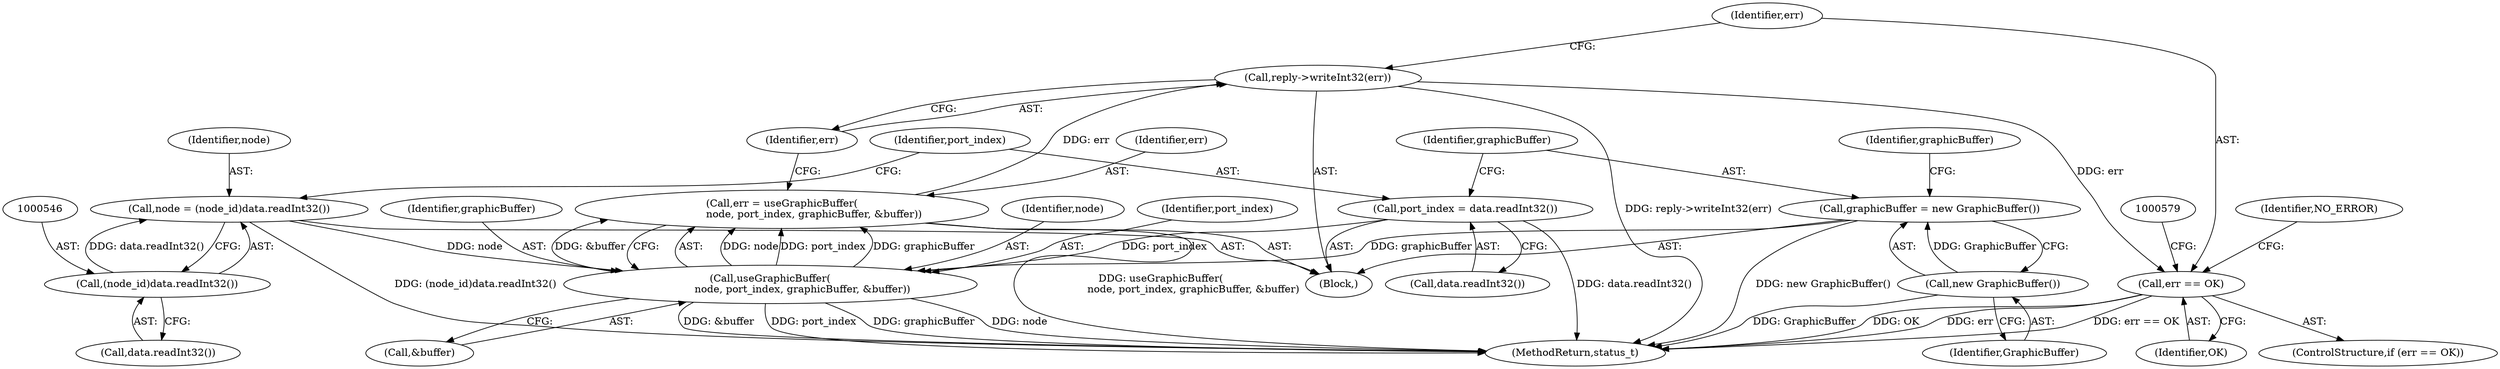 digraph "0_Android_8d87321b704cb3f88e8cae668937d001fd63d5e3@API" {
"1000570" [label="(Call,reply->writeInt32(err))"];
"1000562" [label="(Call,err = useGraphicBuffer(\n                    node, port_index, graphicBuffer, &buffer))"];
"1000564" [label="(Call,useGraphicBuffer(\n                    node, port_index, graphicBuffer, &buffer))"];
"1000543" [label="(Call,node = (node_id)data.readInt32())"];
"1000545" [label="(Call,(node_id)data.readInt32())"];
"1000549" [label="(Call,port_index = data.readInt32())"];
"1000553" [label="(Call,graphicBuffer = new GraphicBuffer())"];
"1000555" [label="(Call,new GraphicBuffer())"];
"1000573" [label="(Call,err == OK)"];
"1001207" [label="(MethodReturn,status_t)"];
"1000572" [label="(ControlStructure,if (err == OK))"];
"1000554" [label="(Identifier,graphicBuffer)"];
"1000547" [label="(Call,data.readInt32())"];
"1000573" [label="(Call,err == OK)"];
"1000574" [label="(Identifier,err)"];
"1000559" [label="(Identifier,graphicBuffer)"];
"1000568" [label="(Call,&buffer)"];
"1000556" [label="(Identifier,GraphicBuffer)"];
"1000549" [label="(Call,port_index = data.readInt32())"];
"1000551" [label="(Call,data.readInt32())"];
"1000550" [label="(Identifier,port_index)"];
"1000562" [label="(Call,err = useGraphicBuffer(\n                    node, port_index, graphicBuffer, &buffer))"];
"1000555" [label="(Call,new GraphicBuffer())"];
"1000545" [label="(Call,(node_id)data.readInt32())"];
"1000543" [label="(Call,node = (node_id)data.readInt32())"];
"1000537" [label="(Block,)"];
"1000566" [label="(Identifier,port_index)"];
"1000564" [label="(Call,useGraphicBuffer(\n                    node, port_index, graphicBuffer, &buffer))"];
"1000567" [label="(Identifier,graphicBuffer)"];
"1000582" [label="(Identifier,NO_ERROR)"];
"1000544" [label="(Identifier,node)"];
"1000565" [label="(Identifier,node)"];
"1000575" [label="(Identifier,OK)"];
"1000570" [label="(Call,reply->writeInt32(err))"];
"1000563" [label="(Identifier,err)"];
"1000553" [label="(Call,graphicBuffer = new GraphicBuffer())"];
"1000571" [label="(Identifier,err)"];
"1000570" -> "1000537"  [label="AST: "];
"1000570" -> "1000571"  [label="CFG: "];
"1000571" -> "1000570"  [label="AST: "];
"1000574" -> "1000570"  [label="CFG: "];
"1000570" -> "1001207"  [label="DDG: reply->writeInt32(err)"];
"1000562" -> "1000570"  [label="DDG: err"];
"1000570" -> "1000573"  [label="DDG: err"];
"1000562" -> "1000537"  [label="AST: "];
"1000562" -> "1000564"  [label="CFG: "];
"1000563" -> "1000562"  [label="AST: "];
"1000564" -> "1000562"  [label="AST: "];
"1000571" -> "1000562"  [label="CFG: "];
"1000562" -> "1001207"  [label="DDG: useGraphicBuffer(\n                    node, port_index, graphicBuffer, &buffer)"];
"1000564" -> "1000562"  [label="DDG: node"];
"1000564" -> "1000562"  [label="DDG: port_index"];
"1000564" -> "1000562"  [label="DDG: graphicBuffer"];
"1000564" -> "1000562"  [label="DDG: &buffer"];
"1000564" -> "1000568"  [label="CFG: "];
"1000565" -> "1000564"  [label="AST: "];
"1000566" -> "1000564"  [label="AST: "];
"1000567" -> "1000564"  [label="AST: "];
"1000568" -> "1000564"  [label="AST: "];
"1000564" -> "1001207"  [label="DDG: &buffer"];
"1000564" -> "1001207"  [label="DDG: port_index"];
"1000564" -> "1001207"  [label="DDG: graphicBuffer"];
"1000564" -> "1001207"  [label="DDG: node"];
"1000543" -> "1000564"  [label="DDG: node"];
"1000549" -> "1000564"  [label="DDG: port_index"];
"1000553" -> "1000564"  [label="DDG: graphicBuffer"];
"1000543" -> "1000537"  [label="AST: "];
"1000543" -> "1000545"  [label="CFG: "];
"1000544" -> "1000543"  [label="AST: "];
"1000545" -> "1000543"  [label="AST: "];
"1000550" -> "1000543"  [label="CFG: "];
"1000543" -> "1001207"  [label="DDG: (node_id)data.readInt32()"];
"1000545" -> "1000543"  [label="DDG: data.readInt32()"];
"1000545" -> "1000547"  [label="CFG: "];
"1000546" -> "1000545"  [label="AST: "];
"1000547" -> "1000545"  [label="AST: "];
"1000549" -> "1000537"  [label="AST: "];
"1000549" -> "1000551"  [label="CFG: "];
"1000550" -> "1000549"  [label="AST: "];
"1000551" -> "1000549"  [label="AST: "];
"1000554" -> "1000549"  [label="CFG: "];
"1000549" -> "1001207"  [label="DDG: data.readInt32()"];
"1000553" -> "1000537"  [label="AST: "];
"1000553" -> "1000555"  [label="CFG: "];
"1000554" -> "1000553"  [label="AST: "];
"1000555" -> "1000553"  [label="AST: "];
"1000559" -> "1000553"  [label="CFG: "];
"1000553" -> "1001207"  [label="DDG: new GraphicBuffer()"];
"1000555" -> "1000553"  [label="DDG: GraphicBuffer"];
"1000555" -> "1000556"  [label="CFG: "];
"1000556" -> "1000555"  [label="AST: "];
"1000555" -> "1001207"  [label="DDG: GraphicBuffer"];
"1000573" -> "1000572"  [label="AST: "];
"1000573" -> "1000575"  [label="CFG: "];
"1000574" -> "1000573"  [label="AST: "];
"1000575" -> "1000573"  [label="AST: "];
"1000579" -> "1000573"  [label="CFG: "];
"1000582" -> "1000573"  [label="CFG: "];
"1000573" -> "1001207"  [label="DDG: OK"];
"1000573" -> "1001207"  [label="DDG: err"];
"1000573" -> "1001207"  [label="DDG: err == OK"];
}
